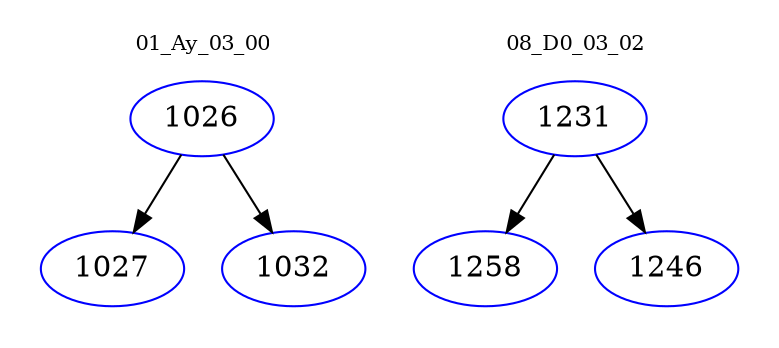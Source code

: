 digraph{
subgraph cluster_0 {
color = white
label = "01_Ay_03_00";
fontsize=10;
T0_1026 [label="1026", color="blue"]
T0_1026 -> T0_1027 [color="black"]
T0_1027 [label="1027", color="blue"]
T0_1026 -> T0_1032 [color="black"]
T0_1032 [label="1032", color="blue"]
}
subgraph cluster_1 {
color = white
label = "08_D0_03_02";
fontsize=10;
T1_1231 [label="1231", color="blue"]
T1_1231 -> T1_1258 [color="black"]
T1_1258 [label="1258", color="blue"]
T1_1231 -> T1_1246 [color="black"]
T1_1246 [label="1246", color="blue"]
}
}
